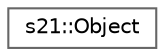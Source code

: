 digraph "Graphical Class Hierarchy"
{
 // LATEX_PDF_SIZE
  bgcolor="transparent";
  edge [fontname=Helvetica,fontsize=10,labelfontname=Helvetica,labelfontsize=10];
  node [fontname=Helvetica,fontsize=10,shape=box,height=0.2,width=0.4];
  rankdir="LR";
  Node0 [id="Node000000",label="s21::Object",height=0.2,width=0.4,color="grey40", fillcolor="white", style="filled",URL="$namespaces21.html#structs21_1_1Object",tooltip="Represents an object in the OBJ file, which can contain multiple meshes."];
}
